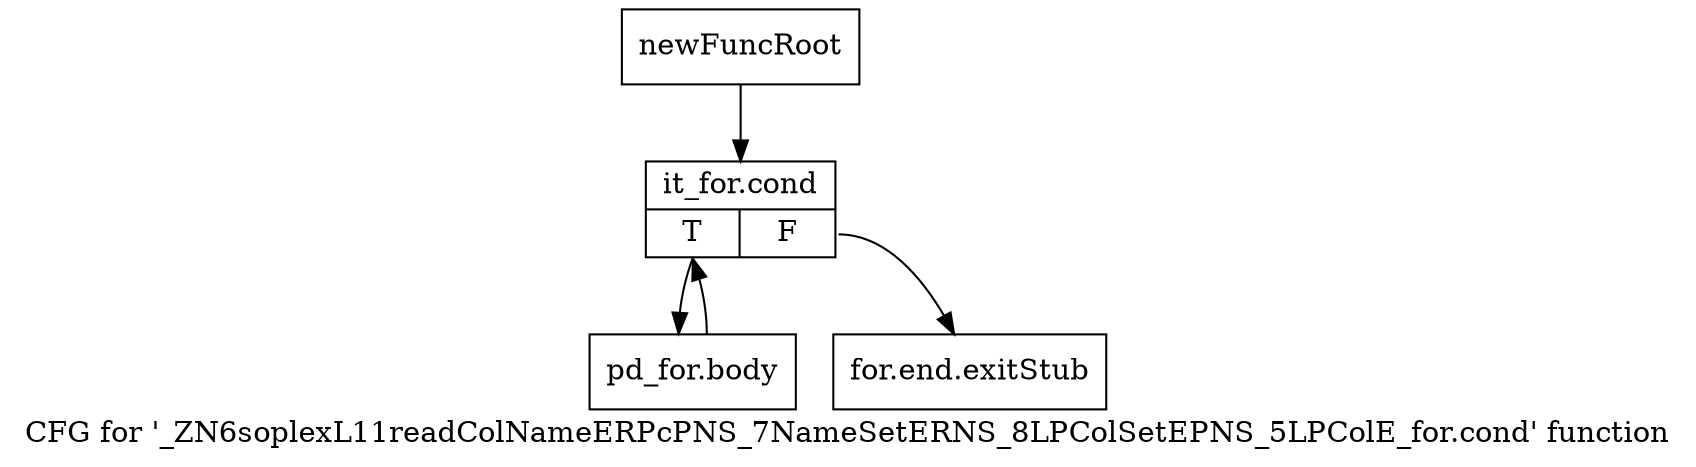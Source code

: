 digraph "CFG for '_ZN6soplexL11readColNameERPcPNS_7NameSetERNS_8LPColSetEPNS_5LPColE_for.cond' function" {
	label="CFG for '_ZN6soplexL11readColNameERPcPNS_7NameSetERNS_8LPColSetEPNS_5LPColE_for.cond' function";

	Node0x2e4d410 [shape=record,label="{newFuncRoot}"];
	Node0x2e4d410 -> Node0x2e4d4b0;
	Node0x2e4d460 [shape=record,label="{for.end.exitStub}"];
	Node0x2e4d4b0 [shape=record,label="{it_for.cond|{<s0>T|<s1>F}}"];
	Node0x2e4d4b0:s0 -> Node0x2e4d500;
	Node0x2e4d4b0:s1 -> Node0x2e4d460;
	Node0x2e4d500 [shape=record,label="{pd_for.body}"];
	Node0x2e4d500 -> Node0x2e4d4b0;
}
